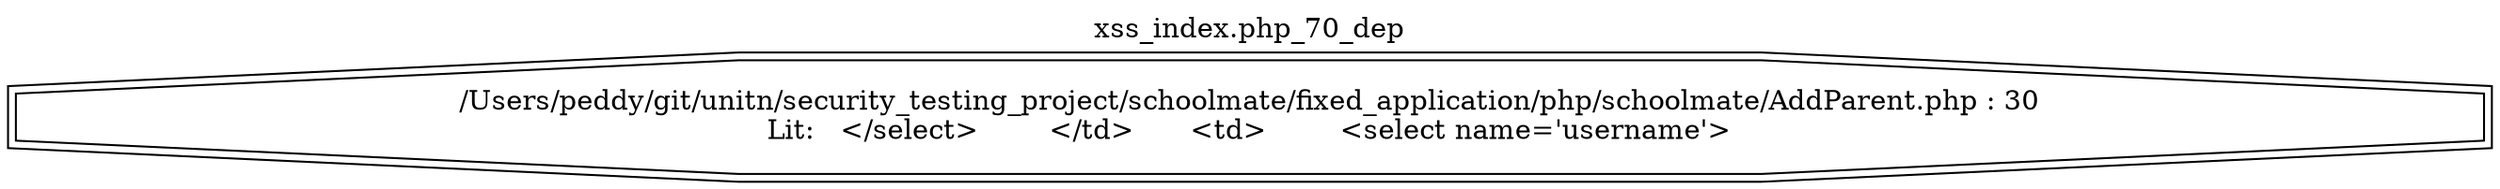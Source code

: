 digraph cfg {
  label="xss_index.php_70_dep";
  labelloc=t;
  n1 [shape=doubleoctagon, label="/Users/peddy/git/unitn/security_testing_project/schoolmate/fixed_application/php/schoolmate/AddParent.php : 30\nLit:   </select>	</td>	<td>	 <select name='username'>\n"];
}

